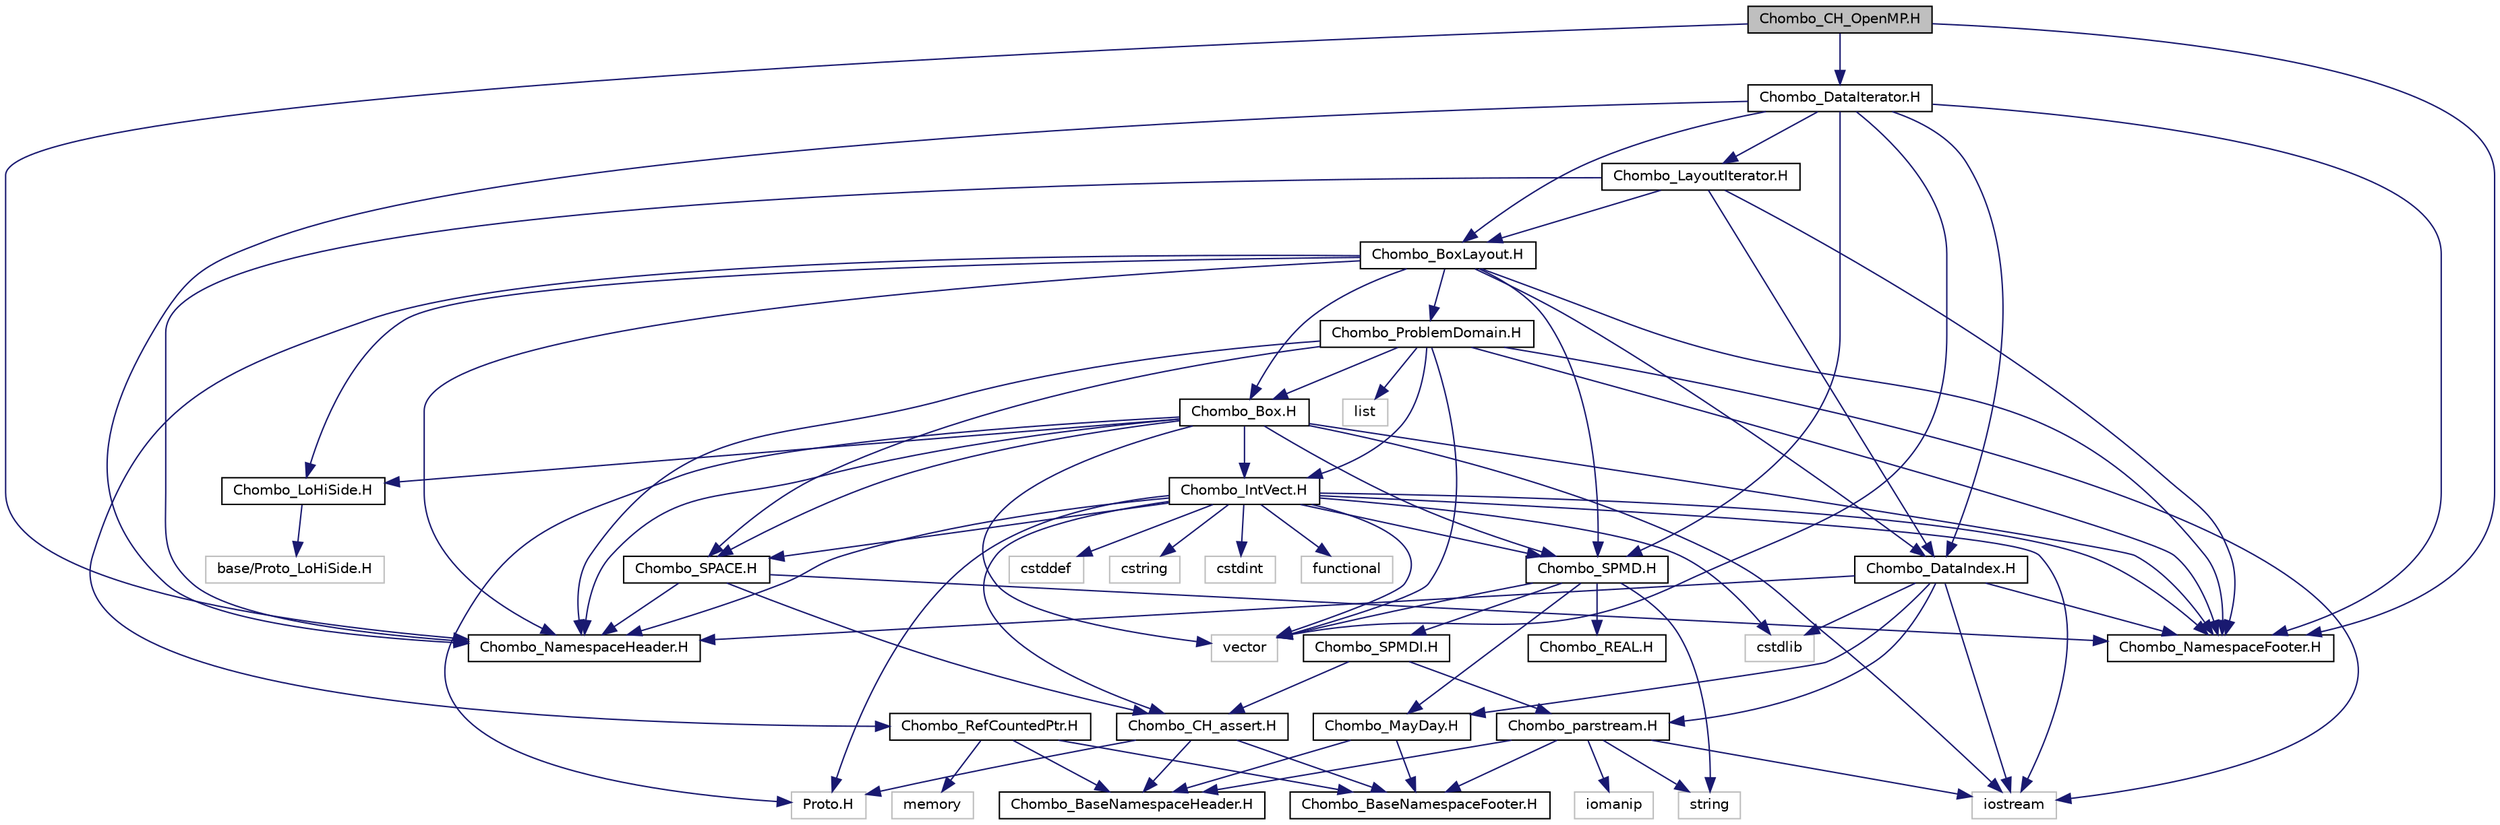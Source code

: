 digraph "Chombo_CH_OpenMP.H"
{
  edge [fontname="Helvetica",fontsize="10",labelfontname="Helvetica",labelfontsize="10"];
  node [fontname="Helvetica",fontsize="10",shape=record];
  Node0 [label="Chombo_CH_OpenMP.H",height=0.2,width=0.4,color="black", fillcolor="grey75", style="filled", fontcolor="black"];
  Node0 -> Node1 [color="midnightblue",fontsize="10",style="solid",fontname="Helvetica"];
  Node1 [label="Chombo_DataIterator.H",height=0.2,width=0.4,color="black", fillcolor="white", style="filled",URL="$Chombo__DataIterator_8H.html"];
  Node1 -> Node2 [color="midnightblue",fontsize="10",style="solid",fontname="Helvetica"];
  Node2 [label="vector",height=0.2,width=0.4,color="grey75", fillcolor="white", style="filled"];
  Node1 -> Node3 [color="midnightblue",fontsize="10",style="solid",fontname="Helvetica"];
  Node3 [label="Chombo_DataIndex.H",height=0.2,width=0.4,color="black", fillcolor="white", style="filled",URL="$Chombo__DataIndex_8H.html"];
  Node3 -> Node4 [color="midnightblue",fontsize="10",style="solid",fontname="Helvetica"];
  Node4 [label="cstdlib",height=0.2,width=0.4,color="grey75", fillcolor="white", style="filled"];
  Node3 -> Node5 [color="midnightblue",fontsize="10",style="solid",fontname="Helvetica"];
  Node5 [label="iostream",height=0.2,width=0.4,color="grey75", fillcolor="white", style="filled"];
  Node3 -> Node6 [color="midnightblue",fontsize="10",style="solid",fontname="Helvetica"];
  Node6 [label="Chombo_MayDay.H",height=0.2,width=0.4,color="black", fillcolor="white", style="filled",URL="$Chombo__MayDay_8H.html"];
  Node6 -> Node7 [color="midnightblue",fontsize="10",style="solid",fontname="Helvetica"];
  Node7 [label="Chombo_BaseNamespaceHeader.H",height=0.2,width=0.4,color="black", fillcolor="white", style="filled",URL="$Chombo__BaseNamespaceHeader_8H.html"];
  Node6 -> Node8 [color="midnightblue",fontsize="10",style="solid",fontname="Helvetica"];
  Node8 [label="Chombo_BaseNamespaceFooter.H",height=0.2,width=0.4,color="black", fillcolor="white", style="filled",URL="$Chombo__BaseNamespaceFooter_8H.html"];
  Node3 -> Node9 [color="midnightblue",fontsize="10",style="solid",fontname="Helvetica"];
  Node9 [label="Chombo_parstream.H",height=0.2,width=0.4,color="black", fillcolor="white", style="filled",URL="$Chombo__parstream_8H.html"];
  Node9 -> Node5 [color="midnightblue",fontsize="10",style="solid",fontname="Helvetica"];
  Node9 -> Node10 [color="midnightblue",fontsize="10",style="solid",fontname="Helvetica"];
  Node10 [label="iomanip",height=0.2,width=0.4,color="grey75", fillcolor="white", style="filled"];
  Node9 -> Node11 [color="midnightblue",fontsize="10",style="solid",fontname="Helvetica"];
  Node11 [label="string",height=0.2,width=0.4,color="grey75", fillcolor="white", style="filled"];
  Node9 -> Node7 [color="midnightblue",fontsize="10",style="solid",fontname="Helvetica"];
  Node9 -> Node8 [color="midnightblue",fontsize="10",style="solid",fontname="Helvetica"];
  Node3 -> Node12 [color="midnightblue",fontsize="10",style="solid",fontname="Helvetica"];
  Node12 [label="Chombo_NamespaceHeader.H",height=0.2,width=0.4,color="black", fillcolor="white", style="filled",URL="$Chombo__NamespaceHeader_8H.html"];
  Node3 -> Node13 [color="midnightblue",fontsize="10",style="solid",fontname="Helvetica"];
  Node13 [label="Chombo_NamespaceFooter.H",height=0.2,width=0.4,color="black", fillcolor="white", style="filled",URL="$Chombo__NamespaceFooter_8H.html"];
  Node1 -> Node14 [color="midnightblue",fontsize="10",style="solid",fontname="Helvetica"];
  Node14 [label="Chombo_BoxLayout.H",height=0.2,width=0.4,color="black", fillcolor="white", style="filled",URL="$Chombo__BoxLayout_8H.html"];
  Node14 -> Node15 [color="midnightblue",fontsize="10",style="solid",fontname="Helvetica"];
  Node15 [label="Chombo_Box.H",height=0.2,width=0.4,color="black", fillcolor="white", style="filled",URL="$Chombo__Box_8H.html"];
  Node15 -> Node16 [color="midnightblue",fontsize="10",style="solid",fontname="Helvetica"];
  Node16 [label="Chombo_SPACE.H",height=0.2,width=0.4,color="black", fillcolor="white", style="filled",URL="$Chombo__SPACE_8H.html"];
  Node16 -> Node17 [color="midnightblue",fontsize="10",style="solid",fontname="Helvetica"];
  Node17 [label="Chombo_CH_assert.H",height=0.2,width=0.4,color="black", fillcolor="white", style="filled",URL="$Chombo__CH__assert_8H.html"];
  Node17 -> Node18 [color="midnightblue",fontsize="10",style="solid",fontname="Helvetica"];
  Node18 [label="Proto.H",height=0.2,width=0.4,color="grey75", fillcolor="white", style="filled"];
  Node17 -> Node7 [color="midnightblue",fontsize="10",style="solid",fontname="Helvetica"];
  Node17 -> Node8 [color="midnightblue",fontsize="10",style="solid",fontname="Helvetica"];
  Node16 -> Node12 [color="midnightblue",fontsize="10",style="solid",fontname="Helvetica"];
  Node16 -> Node13 [color="midnightblue",fontsize="10",style="solid",fontname="Helvetica"];
  Node15 -> Node5 [color="midnightblue",fontsize="10",style="solid",fontname="Helvetica"];
  Node15 -> Node2 [color="midnightblue",fontsize="10",style="solid",fontname="Helvetica"];
  Node15 -> Node19 [color="midnightblue",fontsize="10",style="solid",fontname="Helvetica"];
  Node19 [label="Chombo_IntVect.H",height=0.2,width=0.4,color="black", fillcolor="white", style="filled",URL="$Chombo__IntVect_8H.html"];
  Node19 -> Node20 [color="midnightblue",fontsize="10",style="solid",fontname="Helvetica"];
  Node20 [label="cstddef",height=0.2,width=0.4,color="grey75", fillcolor="white", style="filled"];
  Node19 -> Node4 [color="midnightblue",fontsize="10",style="solid",fontname="Helvetica"];
  Node19 -> Node21 [color="midnightblue",fontsize="10",style="solid",fontname="Helvetica"];
  Node21 [label="cstring",height=0.2,width=0.4,color="grey75", fillcolor="white", style="filled"];
  Node19 -> Node5 [color="midnightblue",fontsize="10",style="solid",fontname="Helvetica"];
  Node19 -> Node2 [color="midnightblue",fontsize="10",style="solid",fontname="Helvetica"];
  Node19 -> Node16 [color="midnightblue",fontsize="10",style="solid",fontname="Helvetica"];
  Node19 -> Node22 [color="midnightblue",fontsize="10",style="solid",fontname="Helvetica"];
  Node22 [label="Chombo_SPMD.H",height=0.2,width=0.4,color="black", fillcolor="white", style="filled",URL="$Chombo__SPMD_8H.html"];
  Node22 -> Node11 [color="midnightblue",fontsize="10",style="solid",fontname="Helvetica"];
  Node22 -> Node23 [color="midnightblue",fontsize="10",style="solid",fontname="Helvetica"];
  Node23 [label="Chombo_REAL.H",height=0.2,width=0.4,color="black", fillcolor="white", style="filled",URL="$Chombo__REAL_8H.html"];
  Node22 -> Node2 [color="midnightblue",fontsize="10",style="solid",fontname="Helvetica"];
  Node22 -> Node6 [color="midnightblue",fontsize="10",style="solid",fontname="Helvetica"];
  Node22 -> Node24 [color="midnightblue",fontsize="10",style="solid",fontname="Helvetica"];
  Node24 [label="Chombo_SPMDI.H",height=0.2,width=0.4,color="black", fillcolor="white", style="filled",URL="$Chombo__SPMDI_8H.html"];
  Node24 -> Node9 [color="midnightblue",fontsize="10",style="solid",fontname="Helvetica"];
  Node24 -> Node17 [color="midnightblue",fontsize="10",style="solid",fontname="Helvetica"];
  Node19 -> Node17 [color="midnightblue",fontsize="10",style="solid",fontname="Helvetica"];
  Node19 -> Node25 [color="midnightblue",fontsize="10",style="solid",fontname="Helvetica"];
  Node25 [label="cstdint",height=0.2,width=0.4,color="grey75", fillcolor="white", style="filled"];
  Node19 -> Node26 [color="midnightblue",fontsize="10",style="solid",fontname="Helvetica"];
  Node26 [label="functional",height=0.2,width=0.4,color="grey75", fillcolor="white", style="filled"];
  Node19 -> Node18 [color="midnightblue",fontsize="10",style="solid",fontname="Helvetica"];
  Node19 -> Node12 [color="midnightblue",fontsize="10",style="solid",fontname="Helvetica"];
  Node19 -> Node13 [color="midnightblue",fontsize="10",style="solid",fontname="Helvetica"];
  Node15 -> Node27 [color="midnightblue",fontsize="10",style="solid",fontname="Helvetica"];
  Node27 [label="Chombo_LoHiSide.H",height=0.2,width=0.4,color="black", fillcolor="white", style="filled",URL="$Chombo__LoHiSide_8H.html"];
  Node27 -> Node28 [color="midnightblue",fontsize="10",style="solid",fontname="Helvetica"];
  Node28 [label="base/Proto_LoHiSide.H",height=0.2,width=0.4,color="grey75", fillcolor="white", style="filled"];
  Node15 -> Node22 [color="midnightblue",fontsize="10",style="solid",fontname="Helvetica"];
  Node15 -> Node12 [color="midnightblue",fontsize="10",style="solid",fontname="Helvetica"];
  Node15 -> Node18 [color="midnightblue",fontsize="10",style="solid",fontname="Helvetica"];
  Node15 -> Node13 [color="midnightblue",fontsize="10",style="solid",fontname="Helvetica"];
  Node14 -> Node29 [color="midnightblue",fontsize="10",style="solid",fontname="Helvetica"];
  Node29 [label="Chombo_RefCountedPtr.H",height=0.2,width=0.4,color="black", fillcolor="white", style="filled",URL="$Chombo__RefCountedPtr_8H.html"];
  Node29 -> Node7 [color="midnightblue",fontsize="10",style="solid",fontname="Helvetica"];
  Node29 -> Node30 [color="midnightblue",fontsize="10",style="solid",fontname="Helvetica"];
  Node30 [label="memory",height=0.2,width=0.4,color="grey75", fillcolor="white", style="filled"];
  Node29 -> Node8 [color="midnightblue",fontsize="10",style="solid",fontname="Helvetica"];
  Node14 -> Node3 [color="midnightblue",fontsize="10",style="solid",fontname="Helvetica"];
  Node14 -> Node22 [color="midnightblue",fontsize="10",style="solid",fontname="Helvetica"];
  Node14 -> Node27 [color="midnightblue",fontsize="10",style="solid",fontname="Helvetica"];
  Node14 -> Node31 [color="midnightblue",fontsize="10",style="solid",fontname="Helvetica"];
  Node31 [label="Chombo_ProblemDomain.H",height=0.2,width=0.4,color="black", fillcolor="white", style="filled",URL="$Chombo__ProblemDomain_8H.html"];
  Node31 -> Node5 [color="midnightblue",fontsize="10",style="solid",fontname="Helvetica"];
  Node31 -> Node2 [color="midnightblue",fontsize="10",style="solid",fontname="Helvetica"];
  Node31 -> Node32 [color="midnightblue",fontsize="10",style="solid",fontname="Helvetica"];
  Node32 [label="list",height=0.2,width=0.4,color="grey75", fillcolor="white", style="filled"];
  Node31 -> Node19 [color="midnightblue",fontsize="10",style="solid",fontname="Helvetica"];
  Node31 -> Node15 [color="midnightblue",fontsize="10",style="solid",fontname="Helvetica"];
  Node31 -> Node16 [color="midnightblue",fontsize="10",style="solid",fontname="Helvetica"];
  Node31 -> Node12 [color="midnightblue",fontsize="10",style="solid",fontname="Helvetica"];
  Node31 -> Node13 [color="midnightblue",fontsize="10",style="solid",fontname="Helvetica"];
  Node14 -> Node12 [color="midnightblue",fontsize="10",style="solid",fontname="Helvetica"];
  Node14 -> Node13 [color="midnightblue",fontsize="10",style="solid",fontname="Helvetica"];
  Node1 -> Node22 [color="midnightblue",fontsize="10",style="solid",fontname="Helvetica"];
  Node1 -> Node33 [color="midnightblue",fontsize="10",style="solid",fontname="Helvetica"];
  Node33 [label="Chombo_LayoutIterator.H",height=0.2,width=0.4,color="black", fillcolor="white", style="filled",URL="$Chombo__LayoutIterator_8H.html"];
  Node33 -> Node3 [color="midnightblue",fontsize="10",style="solid",fontname="Helvetica"];
  Node33 -> Node14 [color="midnightblue",fontsize="10",style="solid",fontname="Helvetica"];
  Node33 -> Node12 [color="midnightblue",fontsize="10",style="solid",fontname="Helvetica"];
  Node33 -> Node13 [color="midnightblue",fontsize="10",style="solid",fontname="Helvetica"];
  Node1 -> Node12 [color="midnightblue",fontsize="10",style="solid",fontname="Helvetica"];
  Node1 -> Node13 [color="midnightblue",fontsize="10",style="solid",fontname="Helvetica"];
  Node0 -> Node12 [color="midnightblue",fontsize="10",style="solid",fontname="Helvetica"];
  Node0 -> Node13 [color="midnightblue",fontsize="10",style="solid",fontname="Helvetica"];
}
